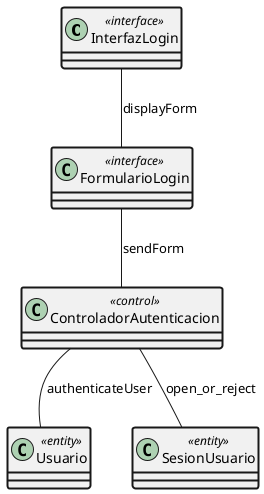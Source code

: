 @startuml
skinparam classAttributeIconSize 0
skinparam ClassBorderThickness 2

class "InterfazLogin" <<interface>>
class "FormularioLogin" <<interface>>
class "ControladorAutenticacion" <<control>>
class "Usuario" <<entity>>
class "SesionUsuario" <<entity>>

InterfazLogin -- FormularioLogin : displayForm
FormularioLogin -- ControladorAutenticacion : sendForm
ControladorAutenticacion -- Usuario : authenticateUser
ControladorAutenticacion -- SesionUsuario : open_or_reject
@enduml